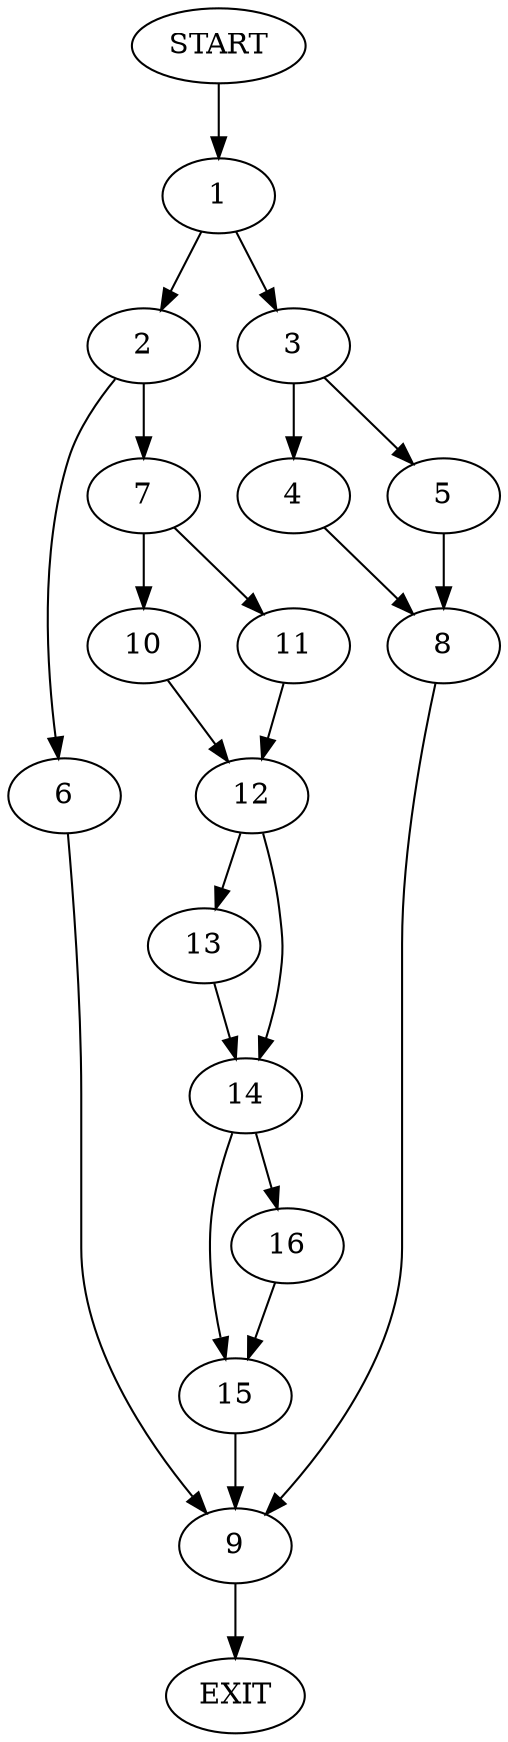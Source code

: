 digraph {
0 [label="START"]
17 [label="EXIT"]
0 -> 1
1 -> 2
1 -> 3
3 -> 4
3 -> 5
2 -> 6
2 -> 7
4 -> 8
5 -> 8
8 -> 9
9 -> 17
7 -> 10
7 -> 11
6 -> 9
10 -> 12
11 -> 12
12 -> 13
12 -> 14
14 -> 15
14 -> 16
13 -> 14
15 -> 9
16 -> 15
}
